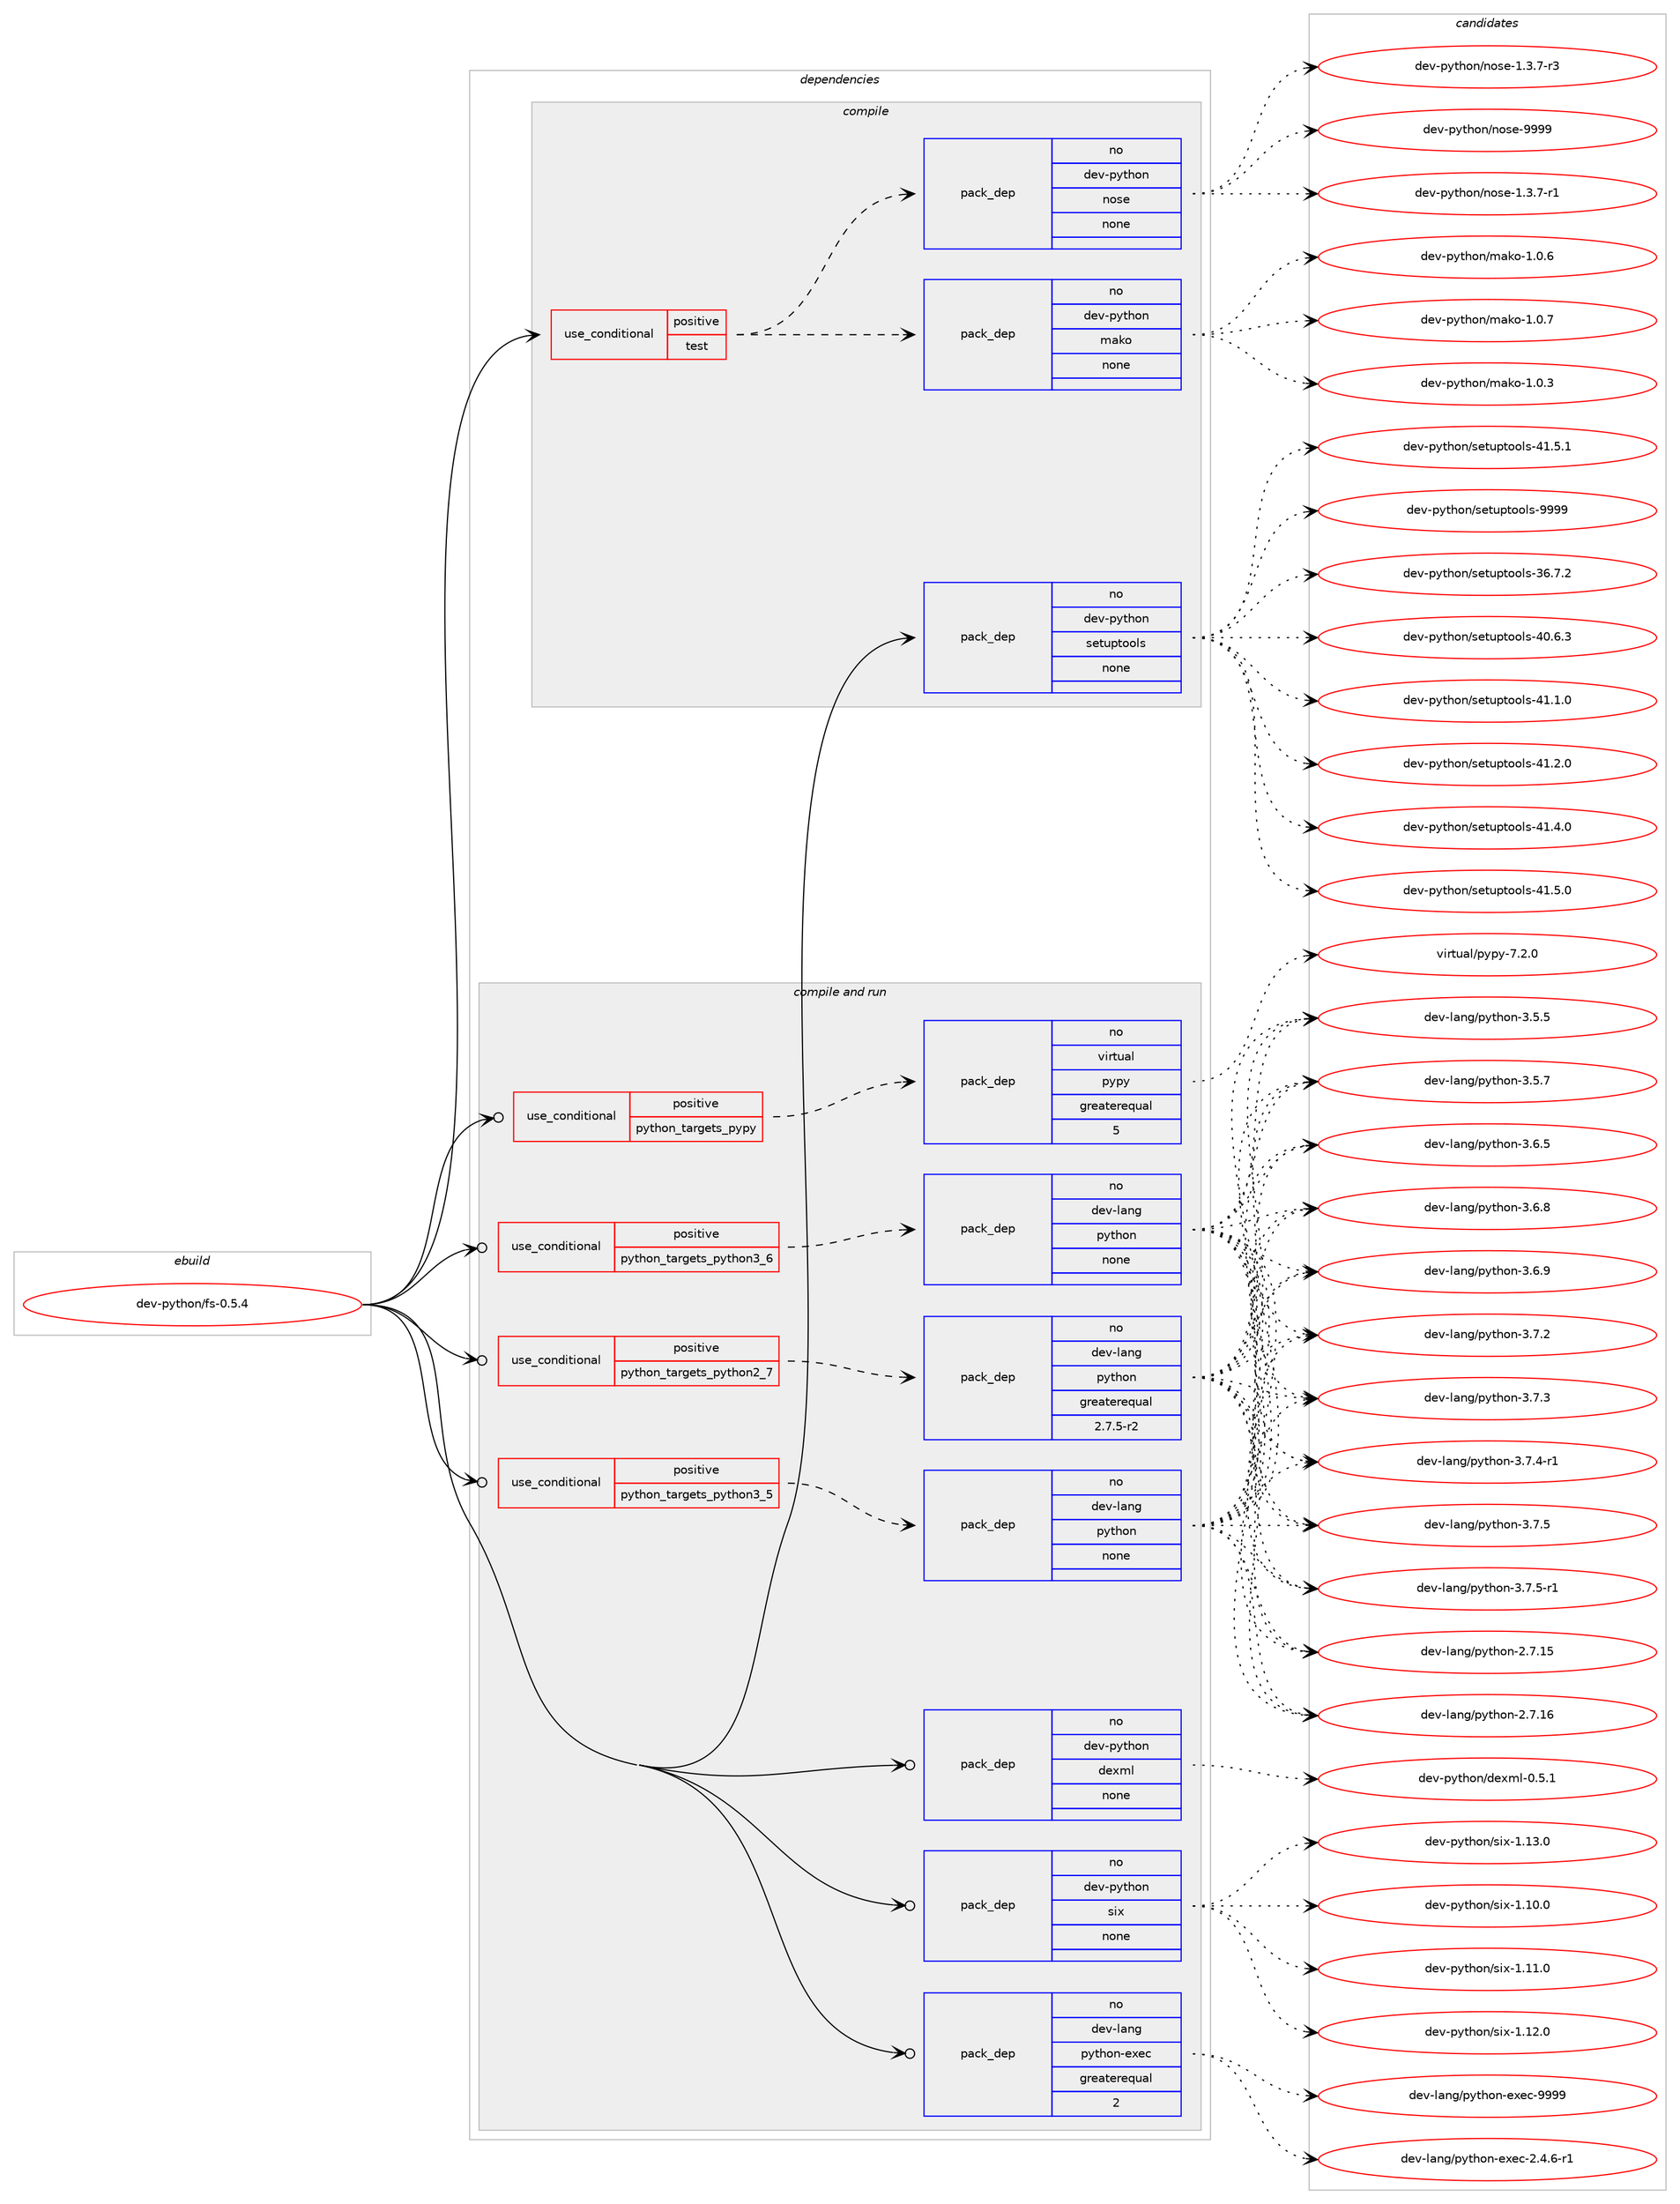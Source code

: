 digraph prolog {

# *************
# Graph options
# *************

newrank=true;
concentrate=true;
compound=true;
graph [rankdir=LR,fontname=Helvetica,fontsize=10,ranksep=1.5];#, ranksep=2.5, nodesep=0.2];
edge  [arrowhead=vee];
node  [fontname=Helvetica,fontsize=10];

# **********
# The ebuild
# **********

subgraph cluster_leftcol {
color=gray;
rank=same;
label=<<i>ebuild</i>>;
id [label="dev-python/fs-0.5.4", color=red, width=4, href="../dev-python/fs-0.5.4.svg"];
}

# ****************
# The dependencies
# ****************

subgraph cluster_midcol {
color=gray;
label=<<i>dependencies</i>>;
subgraph cluster_compile {
fillcolor="#eeeeee";
style=filled;
label=<<i>compile</i>>;
subgraph cond139780 {
dependency605894 [label=<<TABLE BORDER="0" CELLBORDER="1" CELLSPACING="0" CELLPADDING="4"><TR><TD ROWSPAN="3" CELLPADDING="10">use_conditional</TD></TR><TR><TD>positive</TD></TR><TR><TD>test</TD></TR></TABLE>>, shape=none, color=red];
subgraph pack454317 {
dependency605895 [label=<<TABLE BORDER="0" CELLBORDER="1" CELLSPACING="0" CELLPADDING="4" WIDTH="220"><TR><TD ROWSPAN="6" CELLPADDING="30">pack_dep</TD></TR><TR><TD WIDTH="110">no</TD></TR><TR><TD>dev-python</TD></TR><TR><TD>mako</TD></TR><TR><TD>none</TD></TR><TR><TD></TD></TR></TABLE>>, shape=none, color=blue];
}
dependency605894:e -> dependency605895:w [weight=20,style="dashed",arrowhead="vee"];
subgraph pack454318 {
dependency605896 [label=<<TABLE BORDER="0" CELLBORDER="1" CELLSPACING="0" CELLPADDING="4" WIDTH="220"><TR><TD ROWSPAN="6" CELLPADDING="30">pack_dep</TD></TR><TR><TD WIDTH="110">no</TD></TR><TR><TD>dev-python</TD></TR><TR><TD>nose</TD></TR><TR><TD>none</TD></TR><TR><TD></TD></TR></TABLE>>, shape=none, color=blue];
}
dependency605894:e -> dependency605896:w [weight=20,style="dashed",arrowhead="vee"];
}
id:e -> dependency605894:w [weight=20,style="solid",arrowhead="vee"];
subgraph pack454319 {
dependency605897 [label=<<TABLE BORDER="0" CELLBORDER="1" CELLSPACING="0" CELLPADDING="4" WIDTH="220"><TR><TD ROWSPAN="6" CELLPADDING="30">pack_dep</TD></TR><TR><TD WIDTH="110">no</TD></TR><TR><TD>dev-python</TD></TR><TR><TD>setuptools</TD></TR><TR><TD>none</TD></TR><TR><TD></TD></TR></TABLE>>, shape=none, color=blue];
}
id:e -> dependency605897:w [weight=20,style="solid",arrowhead="vee"];
}
subgraph cluster_compileandrun {
fillcolor="#eeeeee";
style=filled;
label=<<i>compile and run</i>>;
subgraph cond139781 {
dependency605898 [label=<<TABLE BORDER="0" CELLBORDER="1" CELLSPACING="0" CELLPADDING="4"><TR><TD ROWSPAN="3" CELLPADDING="10">use_conditional</TD></TR><TR><TD>positive</TD></TR><TR><TD>python_targets_pypy</TD></TR></TABLE>>, shape=none, color=red];
subgraph pack454320 {
dependency605899 [label=<<TABLE BORDER="0" CELLBORDER="1" CELLSPACING="0" CELLPADDING="4" WIDTH="220"><TR><TD ROWSPAN="6" CELLPADDING="30">pack_dep</TD></TR><TR><TD WIDTH="110">no</TD></TR><TR><TD>virtual</TD></TR><TR><TD>pypy</TD></TR><TR><TD>greaterequal</TD></TR><TR><TD>5</TD></TR></TABLE>>, shape=none, color=blue];
}
dependency605898:e -> dependency605899:w [weight=20,style="dashed",arrowhead="vee"];
}
id:e -> dependency605898:w [weight=20,style="solid",arrowhead="odotvee"];
subgraph cond139782 {
dependency605900 [label=<<TABLE BORDER="0" CELLBORDER="1" CELLSPACING="0" CELLPADDING="4"><TR><TD ROWSPAN="3" CELLPADDING="10">use_conditional</TD></TR><TR><TD>positive</TD></TR><TR><TD>python_targets_python2_7</TD></TR></TABLE>>, shape=none, color=red];
subgraph pack454321 {
dependency605901 [label=<<TABLE BORDER="0" CELLBORDER="1" CELLSPACING="0" CELLPADDING="4" WIDTH="220"><TR><TD ROWSPAN="6" CELLPADDING="30">pack_dep</TD></TR><TR><TD WIDTH="110">no</TD></TR><TR><TD>dev-lang</TD></TR><TR><TD>python</TD></TR><TR><TD>greaterequal</TD></TR><TR><TD>2.7.5-r2</TD></TR></TABLE>>, shape=none, color=blue];
}
dependency605900:e -> dependency605901:w [weight=20,style="dashed",arrowhead="vee"];
}
id:e -> dependency605900:w [weight=20,style="solid",arrowhead="odotvee"];
subgraph cond139783 {
dependency605902 [label=<<TABLE BORDER="0" CELLBORDER="1" CELLSPACING="0" CELLPADDING="4"><TR><TD ROWSPAN="3" CELLPADDING="10">use_conditional</TD></TR><TR><TD>positive</TD></TR><TR><TD>python_targets_python3_5</TD></TR></TABLE>>, shape=none, color=red];
subgraph pack454322 {
dependency605903 [label=<<TABLE BORDER="0" CELLBORDER="1" CELLSPACING="0" CELLPADDING="4" WIDTH="220"><TR><TD ROWSPAN="6" CELLPADDING="30">pack_dep</TD></TR><TR><TD WIDTH="110">no</TD></TR><TR><TD>dev-lang</TD></TR><TR><TD>python</TD></TR><TR><TD>none</TD></TR><TR><TD></TD></TR></TABLE>>, shape=none, color=blue];
}
dependency605902:e -> dependency605903:w [weight=20,style="dashed",arrowhead="vee"];
}
id:e -> dependency605902:w [weight=20,style="solid",arrowhead="odotvee"];
subgraph cond139784 {
dependency605904 [label=<<TABLE BORDER="0" CELLBORDER="1" CELLSPACING="0" CELLPADDING="4"><TR><TD ROWSPAN="3" CELLPADDING="10">use_conditional</TD></TR><TR><TD>positive</TD></TR><TR><TD>python_targets_python3_6</TD></TR></TABLE>>, shape=none, color=red];
subgraph pack454323 {
dependency605905 [label=<<TABLE BORDER="0" CELLBORDER="1" CELLSPACING="0" CELLPADDING="4" WIDTH="220"><TR><TD ROWSPAN="6" CELLPADDING="30">pack_dep</TD></TR><TR><TD WIDTH="110">no</TD></TR><TR><TD>dev-lang</TD></TR><TR><TD>python</TD></TR><TR><TD>none</TD></TR><TR><TD></TD></TR></TABLE>>, shape=none, color=blue];
}
dependency605904:e -> dependency605905:w [weight=20,style="dashed",arrowhead="vee"];
}
id:e -> dependency605904:w [weight=20,style="solid",arrowhead="odotvee"];
subgraph pack454324 {
dependency605906 [label=<<TABLE BORDER="0" CELLBORDER="1" CELLSPACING="0" CELLPADDING="4" WIDTH="220"><TR><TD ROWSPAN="6" CELLPADDING="30">pack_dep</TD></TR><TR><TD WIDTH="110">no</TD></TR><TR><TD>dev-lang</TD></TR><TR><TD>python-exec</TD></TR><TR><TD>greaterequal</TD></TR><TR><TD>2</TD></TR></TABLE>>, shape=none, color=blue];
}
id:e -> dependency605906:w [weight=20,style="solid",arrowhead="odotvee"];
subgraph pack454325 {
dependency605907 [label=<<TABLE BORDER="0" CELLBORDER="1" CELLSPACING="0" CELLPADDING="4" WIDTH="220"><TR><TD ROWSPAN="6" CELLPADDING="30">pack_dep</TD></TR><TR><TD WIDTH="110">no</TD></TR><TR><TD>dev-python</TD></TR><TR><TD>dexml</TD></TR><TR><TD>none</TD></TR><TR><TD></TD></TR></TABLE>>, shape=none, color=blue];
}
id:e -> dependency605907:w [weight=20,style="solid",arrowhead="odotvee"];
subgraph pack454326 {
dependency605908 [label=<<TABLE BORDER="0" CELLBORDER="1" CELLSPACING="0" CELLPADDING="4" WIDTH="220"><TR><TD ROWSPAN="6" CELLPADDING="30">pack_dep</TD></TR><TR><TD WIDTH="110">no</TD></TR><TR><TD>dev-python</TD></TR><TR><TD>six</TD></TR><TR><TD>none</TD></TR><TR><TD></TD></TR></TABLE>>, shape=none, color=blue];
}
id:e -> dependency605908:w [weight=20,style="solid",arrowhead="odotvee"];
}
subgraph cluster_run {
fillcolor="#eeeeee";
style=filled;
label=<<i>run</i>>;
}
}

# **************
# The candidates
# **************

subgraph cluster_choices {
rank=same;
color=gray;
label=<<i>candidates</i>>;

subgraph choice454317 {
color=black;
nodesep=1;
choice100101118451121211161041111104710997107111454946484651 [label="dev-python/mako-1.0.3", color=red, width=4,href="../dev-python/mako-1.0.3.svg"];
choice100101118451121211161041111104710997107111454946484654 [label="dev-python/mako-1.0.6", color=red, width=4,href="../dev-python/mako-1.0.6.svg"];
choice100101118451121211161041111104710997107111454946484655 [label="dev-python/mako-1.0.7", color=red, width=4,href="../dev-python/mako-1.0.7.svg"];
dependency605895:e -> choice100101118451121211161041111104710997107111454946484651:w [style=dotted,weight="100"];
dependency605895:e -> choice100101118451121211161041111104710997107111454946484654:w [style=dotted,weight="100"];
dependency605895:e -> choice100101118451121211161041111104710997107111454946484655:w [style=dotted,weight="100"];
}
subgraph choice454318 {
color=black;
nodesep=1;
choice10010111845112121116104111110471101111151014549465146554511449 [label="dev-python/nose-1.3.7-r1", color=red, width=4,href="../dev-python/nose-1.3.7-r1.svg"];
choice10010111845112121116104111110471101111151014549465146554511451 [label="dev-python/nose-1.3.7-r3", color=red, width=4,href="../dev-python/nose-1.3.7-r3.svg"];
choice10010111845112121116104111110471101111151014557575757 [label="dev-python/nose-9999", color=red, width=4,href="../dev-python/nose-9999.svg"];
dependency605896:e -> choice10010111845112121116104111110471101111151014549465146554511449:w [style=dotted,weight="100"];
dependency605896:e -> choice10010111845112121116104111110471101111151014549465146554511451:w [style=dotted,weight="100"];
dependency605896:e -> choice10010111845112121116104111110471101111151014557575757:w [style=dotted,weight="100"];
}
subgraph choice454319 {
color=black;
nodesep=1;
choice100101118451121211161041111104711510111611711211611111110811545515446554650 [label="dev-python/setuptools-36.7.2", color=red, width=4,href="../dev-python/setuptools-36.7.2.svg"];
choice100101118451121211161041111104711510111611711211611111110811545524846544651 [label="dev-python/setuptools-40.6.3", color=red, width=4,href="../dev-python/setuptools-40.6.3.svg"];
choice100101118451121211161041111104711510111611711211611111110811545524946494648 [label="dev-python/setuptools-41.1.0", color=red, width=4,href="../dev-python/setuptools-41.1.0.svg"];
choice100101118451121211161041111104711510111611711211611111110811545524946504648 [label="dev-python/setuptools-41.2.0", color=red, width=4,href="../dev-python/setuptools-41.2.0.svg"];
choice100101118451121211161041111104711510111611711211611111110811545524946524648 [label="dev-python/setuptools-41.4.0", color=red, width=4,href="../dev-python/setuptools-41.4.0.svg"];
choice100101118451121211161041111104711510111611711211611111110811545524946534648 [label="dev-python/setuptools-41.5.0", color=red, width=4,href="../dev-python/setuptools-41.5.0.svg"];
choice100101118451121211161041111104711510111611711211611111110811545524946534649 [label="dev-python/setuptools-41.5.1", color=red, width=4,href="../dev-python/setuptools-41.5.1.svg"];
choice10010111845112121116104111110471151011161171121161111111081154557575757 [label="dev-python/setuptools-9999", color=red, width=4,href="../dev-python/setuptools-9999.svg"];
dependency605897:e -> choice100101118451121211161041111104711510111611711211611111110811545515446554650:w [style=dotted,weight="100"];
dependency605897:e -> choice100101118451121211161041111104711510111611711211611111110811545524846544651:w [style=dotted,weight="100"];
dependency605897:e -> choice100101118451121211161041111104711510111611711211611111110811545524946494648:w [style=dotted,weight="100"];
dependency605897:e -> choice100101118451121211161041111104711510111611711211611111110811545524946504648:w [style=dotted,weight="100"];
dependency605897:e -> choice100101118451121211161041111104711510111611711211611111110811545524946524648:w [style=dotted,weight="100"];
dependency605897:e -> choice100101118451121211161041111104711510111611711211611111110811545524946534648:w [style=dotted,weight="100"];
dependency605897:e -> choice100101118451121211161041111104711510111611711211611111110811545524946534649:w [style=dotted,weight="100"];
dependency605897:e -> choice10010111845112121116104111110471151011161171121161111111081154557575757:w [style=dotted,weight="100"];
}
subgraph choice454320 {
color=black;
nodesep=1;
choice1181051141161179710847112121112121455546504648 [label="virtual/pypy-7.2.0", color=red, width=4,href="../virtual/pypy-7.2.0.svg"];
dependency605899:e -> choice1181051141161179710847112121112121455546504648:w [style=dotted,weight="100"];
}
subgraph choice454321 {
color=black;
nodesep=1;
choice10010111845108971101034711212111610411111045504655464953 [label="dev-lang/python-2.7.15", color=red, width=4,href="../dev-lang/python-2.7.15.svg"];
choice10010111845108971101034711212111610411111045504655464954 [label="dev-lang/python-2.7.16", color=red, width=4,href="../dev-lang/python-2.7.16.svg"];
choice100101118451089711010347112121116104111110455146534653 [label="dev-lang/python-3.5.5", color=red, width=4,href="../dev-lang/python-3.5.5.svg"];
choice100101118451089711010347112121116104111110455146534655 [label="dev-lang/python-3.5.7", color=red, width=4,href="../dev-lang/python-3.5.7.svg"];
choice100101118451089711010347112121116104111110455146544653 [label="dev-lang/python-3.6.5", color=red, width=4,href="../dev-lang/python-3.6.5.svg"];
choice100101118451089711010347112121116104111110455146544656 [label="dev-lang/python-3.6.8", color=red, width=4,href="../dev-lang/python-3.6.8.svg"];
choice100101118451089711010347112121116104111110455146544657 [label="dev-lang/python-3.6.9", color=red, width=4,href="../dev-lang/python-3.6.9.svg"];
choice100101118451089711010347112121116104111110455146554650 [label="dev-lang/python-3.7.2", color=red, width=4,href="../dev-lang/python-3.7.2.svg"];
choice100101118451089711010347112121116104111110455146554651 [label="dev-lang/python-3.7.3", color=red, width=4,href="../dev-lang/python-3.7.3.svg"];
choice1001011184510897110103471121211161041111104551465546524511449 [label="dev-lang/python-3.7.4-r1", color=red, width=4,href="../dev-lang/python-3.7.4-r1.svg"];
choice100101118451089711010347112121116104111110455146554653 [label="dev-lang/python-3.7.5", color=red, width=4,href="../dev-lang/python-3.7.5.svg"];
choice1001011184510897110103471121211161041111104551465546534511449 [label="dev-lang/python-3.7.5-r1", color=red, width=4,href="../dev-lang/python-3.7.5-r1.svg"];
dependency605901:e -> choice10010111845108971101034711212111610411111045504655464953:w [style=dotted,weight="100"];
dependency605901:e -> choice10010111845108971101034711212111610411111045504655464954:w [style=dotted,weight="100"];
dependency605901:e -> choice100101118451089711010347112121116104111110455146534653:w [style=dotted,weight="100"];
dependency605901:e -> choice100101118451089711010347112121116104111110455146534655:w [style=dotted,weight="100"];
dependency605901:e -> choice100101118451089711010347112121116104111110455146544653:w [style=dotted,weight="100"];
dependency605901:e -> choice100101118451089711010347112121116104111110455146544656:w [style=dotted,weight="100"];
dependency605901:e -> choice100101118451089711010347112121116104111110455146544657:w [style=dotted,weight="100"];
dependency605901:e -> choice100101118451089711010347112121116104111110455146554650:w [style=dotted,weight="100"];
dependency605901:e -> choice100101118451089711010347112121116104111110455146554651:w [style=dotted,weight="100"];
dependency605901:e -> choice1001011184510897110103471121211161041111104551465546524511449:w [style=dotted,weight="100"];
dependency605901:e -> choice100101118451089711010347112121116104111110455146554653:w [style=dotted,weight="100"];
dependency605901:e -> choice1001011184510897110103471121211161041111104551465546534511449:w [style=dotted,weight="100"];
}
subgraph choice454322 {
color=black;
nodesep=1;
choice10010111845108971101034711212111610411111045504655464953 [label="dev-lang/python-2.7.15", color=red, width=4,href="../dev-lang/python-2.7.15.svg"];
choice10010111845108971101034711212111610411111045504655464954 [label="dev-lang/python-2.7.16", color=red, width=4,href="../dev-lang/python-2.7.16.svg"];
choice100101118451089711010347112121116104111110455146534653 [label="dev-lang/python-3.5.5", color=red, width=4,href="../dev-lang/python-3.5.5.svg"];
choice100101118451089711010347112121116104111110455146534655 [label="dev-lang/python-3.5.7", color=red, width=4,href="../dev-lang/python-3.5.7.svg"];
choice100101118451089711010347112121116104111110455146544653 [label="dev-lang/python-3.6.5", color=red, width=4,href="../dev-lang/python-3.6.5.svg"];
choice100101118451089711010347112121116104111110455146544656 [label="dev-lang/python-3.6.8", color=red, width=4,href="../dev-lang/python-3.6.8.svg"];
choice100101118451089711010347112121116104111110455146544657 [label="dev-lang/python-3.6.9", color=red, width=4,href="../dev-lang/python-3.6.9.svg"];
choice100101118451089711010347112121116104111110455146554650 [label="dev-lang/python-3.7.2", color=red, width=4,href="../dev-lang/python-3.7.2.svg"];
choice100101118451089711010347112121116104111110455146554651 [label="dev-lang/python-3.7.3", color=red, width=4,href="../dev-lang/python-3.7.3.svg"];
choice1001011184510897110103471121211161041111104551465546524511449 [label="dev-lang/python-3.7.4-r1", color=red, width=4,href="../dev-lang/python-3.7.4-r1.svg"];
choice100101118451089711010347112121116104111110455146554653 [label="dev-lang/python-3.7.5", color=red, width=4,href="../dev-lang/python-3.7.5.svg"];
choice1001011184510897110103471121211161041111104551465546534511449 [label="dev-lang/python-3.7.5-r1", color=red, width=4,href="../dev-lang/python-3.7.5-r1.svg"];
dependency605903:e -> choice10010111845108971101034711212111610411111045504655464953:w [style=dotted,weight="100"];
dependency605903:e -> choice10010111845108971101034711212111610411111045504655464954:w [style=dotted,weight="100"];
dependency605903:e -> choice100101118451089711010347112121116104111110455146534653:w [style=dotted,weight="100"];
dependency605903:e -> choice100101118451089711010347112121116104111110455146534655:w [style=dotted,weight="100"];
dependency605903:e -> choice100101118451089711010347112121116104111110455146544653:w [style=dotted,weight="100"];
dependency605903:e -> choice100101118451089711010347112121116104111110455146544656:w [style=dotted,weight="100"];
dependency605903:e -> choice100101118451089711010347112121116104111110455146544657:w [style=dotted,weight="100"];
dependency605903:e -> choice100101118451089711010347112121116104111110455146554650:w [style=dotted,weight="100"];
dependency605903:e -> choice100101118451089711010347112121116104111110455146554651:w [style=dotted,weight="100"];
dependency605903:e -> choice1001011184510897110103471121211161041111104551465546524511449:w [style=dotted,weight="100"];
dependency605903:e -> choice100101118451089711010347112121116104111110455146554653:w [style=dotted,weight="100"];
dependency605903:e -> choice1001011184510897110103471121211161041111104551465546534511449:w [style=dotted,weight="100"];
}
subgraph choice454323 {
color=black;
nodesep=1;
choice10010111845108971101034711212111610411111045504655464953 [label="dev-lang/python-2.7.15", color=red, width=4,href="../dev-lang/python-2.7.15.svg"];
choice10010111845108971101034711212111610411111045504655464954 [label="dev-lang/python-2.7.16", color=red, width=4,href="../dev-lang/python-2.7.16.svg"];
choice100101118451089711010347112121116104111110455146534653 [label="dev-lang/python-3.5.5", color=red, width=4,href="../dev-lang/python-3.5.5.svg"];
choice100101118451089711010347112121116104111110455146534655 [label="dev-lang/python-3.5.7", color=red, width=4,href="../dev-lang/python-3.5.7.svg"];
choice100101118451089711010347112121116104111110455146544653 [label="dev-lang/python-3.6.5", color=red, width=4,href="../dev-lang/python-3.6.5.svg"];
choice100101118451089711010347112121116104111110455146544656 [label="dev-lang/python-3.6.8", color=red, width=4,href="../dev-lang/python-3.6.8.svg"];
choice100101118451089711010347112121116104111110455146544657 [label="dev-lang/python-3.6.9", color=red, width=4,href="../dev-lang/python-3.6.9.svg"];
choice100101118451089711010347112121116104111110455146554650 [label="dev-lang/python-3.7.2", color=red, width=4,href="../dev-lang/python-3.7.2.svg"];
choice100101118451089711010347112121116104111110455146554651 [label="dev-lang/python-3.7.3", color=red, width=4,href="../dev-lang/python-3.7.3.svg"];
choice1001011184510897110103471121211161041111104551465546524511449 [label="dev-lang/python-3.7.4-r1", color=red, width=4,href="../dev-lang/python-3.7.4-r1.svg"];
choice100101118451089711010347112121116104111110455146554653 [label="dev-lang/python-3.7.5", color=red, width=4,href="../dev-lang/python-3.7.5.svg"];
choice1001011184510897110103471121211161041111104551465546534511449 [label="dev-lang/python-3.7.5-r1", color=red, width=4,href="../dev-lang/python-3.7.5-r1.svg"];
dependency605905:e -> choice10010111845108971101034711212111610411111045504655464953:w [style=dotted,weight="100"];
dependency605905:e -> choice10010111845108971101034711212111610411111045504655464954:w [style=dotted,weight="100"];
dependency605905:e -> choice100101118451089711010347112121116104111110455146534653:w [style=dotted,weight="100"];
dependency605905:e -> choice100101118451089711010347112121116104111110455146534655:w [style=dotted,weight="100"];
dependency605905:e -> choice100101118451089711010347112121116104111110455146544653:w [style=dotted,weight="100"];
dependency605905:e -> choice100101118451089711010347112121116104111110455146544656:w [style=dotted,weight="100"];
dependency605905:e -> choice100101118451089711010347112121116104111110455146544657:w [style=dotted,weight="100"];
dependency605905:e -> choice100101118451089711010347112121116104111110455146554650:w [style=dotted,weight="100"];
dependency605905:e -> choice100101118451089711010347112121116104111110455146554651:w [style=dotted,weight="100"];
dependency605905:e -> choice1001011184510897110103471121211161041111104551465546524511449:w [style=dotted,weight="100"];
dependency605905:e -> choice100101118451089711010347112121116104111110455146554653:w [style=dotted,weight="100"];
dependency605905:e -> choice1001011184510897110103471121211161041111104551465546534511449:w [style=dotted,weight="100"];
}
subgraph choice454324 {
color=black;
nodesep=1;
choice10010111845108971101034711212111610411111045101120101994550465246544511449 [label="dev-lang/python-exec-2.4.6-r1", color=red, width=4,href="../dev-lang/python-exec-2.4.6-r1.svg"];
choice10010111845108971101034711212111610411111045101120101994557575757 [label="dev-lang/python-exec-9999", color=red, width=4,href="../dev-lang/python-exec-9999.svg"];
dependency605906:e -> choice10010111845108971101034711212111610411111045101120101994550465246544511449:w [style=dotted,weight="100"];
dependency605906:e -> choice10010111845108971101034711212111610411111045101120101994557575757:w [style=dotted,weight="100"];
}
subgraph choice454325 {
color=black;
nodesep=1;
choice1001011184511212111610411111047100101120109108454846534649 [label="dev-python/dexml-0.5.1", color=red, width=4,href="../dev-python/dexml-0.5.1.svg"];
dependency605907:e -> choice1001011184511212111610411111047100101120109108454846534649:w [style=dotted,weight="100"];
}
subgraph choice454326 {
color=black;
nodesep=1;
choice100101118451121211161041111104711510512045494649484648 [label="dev-python/six-1.10.0", color=red, width=4,href="../dev-python/six-1.10.0.svg"];
choice100101118451121211161041111104711510512045494649494648 [label="dev-python/six-1.11.0", color=red, width=4,href="../dev-python/six-1.11.0.svg"];
choice100101118451121211161041111104711510512045494649504648 [label="dev-python/six-1.12.0", color=red, width=4,href="../dev-python/six-1.12.0.svg"];
choice100101118451121211161041111104711510512045494649514648 [label="dev-python/six-1.13.0", color=red, width=4,href="../dev-python/six-1.13.0.svg"];
dependency605908:e -> choice100101118451121211161041111104711510512045494649484648:w [style=dotted,weight="100"];
dependency605908:e -> choice100101118451121211161041111104711510512045494649494648:w [style=dotted,weight="100"];
dependency605908:e -> choice100101118451121211161041111104711510512045494649504648:w [style=dotted,weight="100"];
dependency605908:e -> choice100101118451121211161041111104711510512045494649514648:w [style=dotted,weight="100"];
}
}

}
